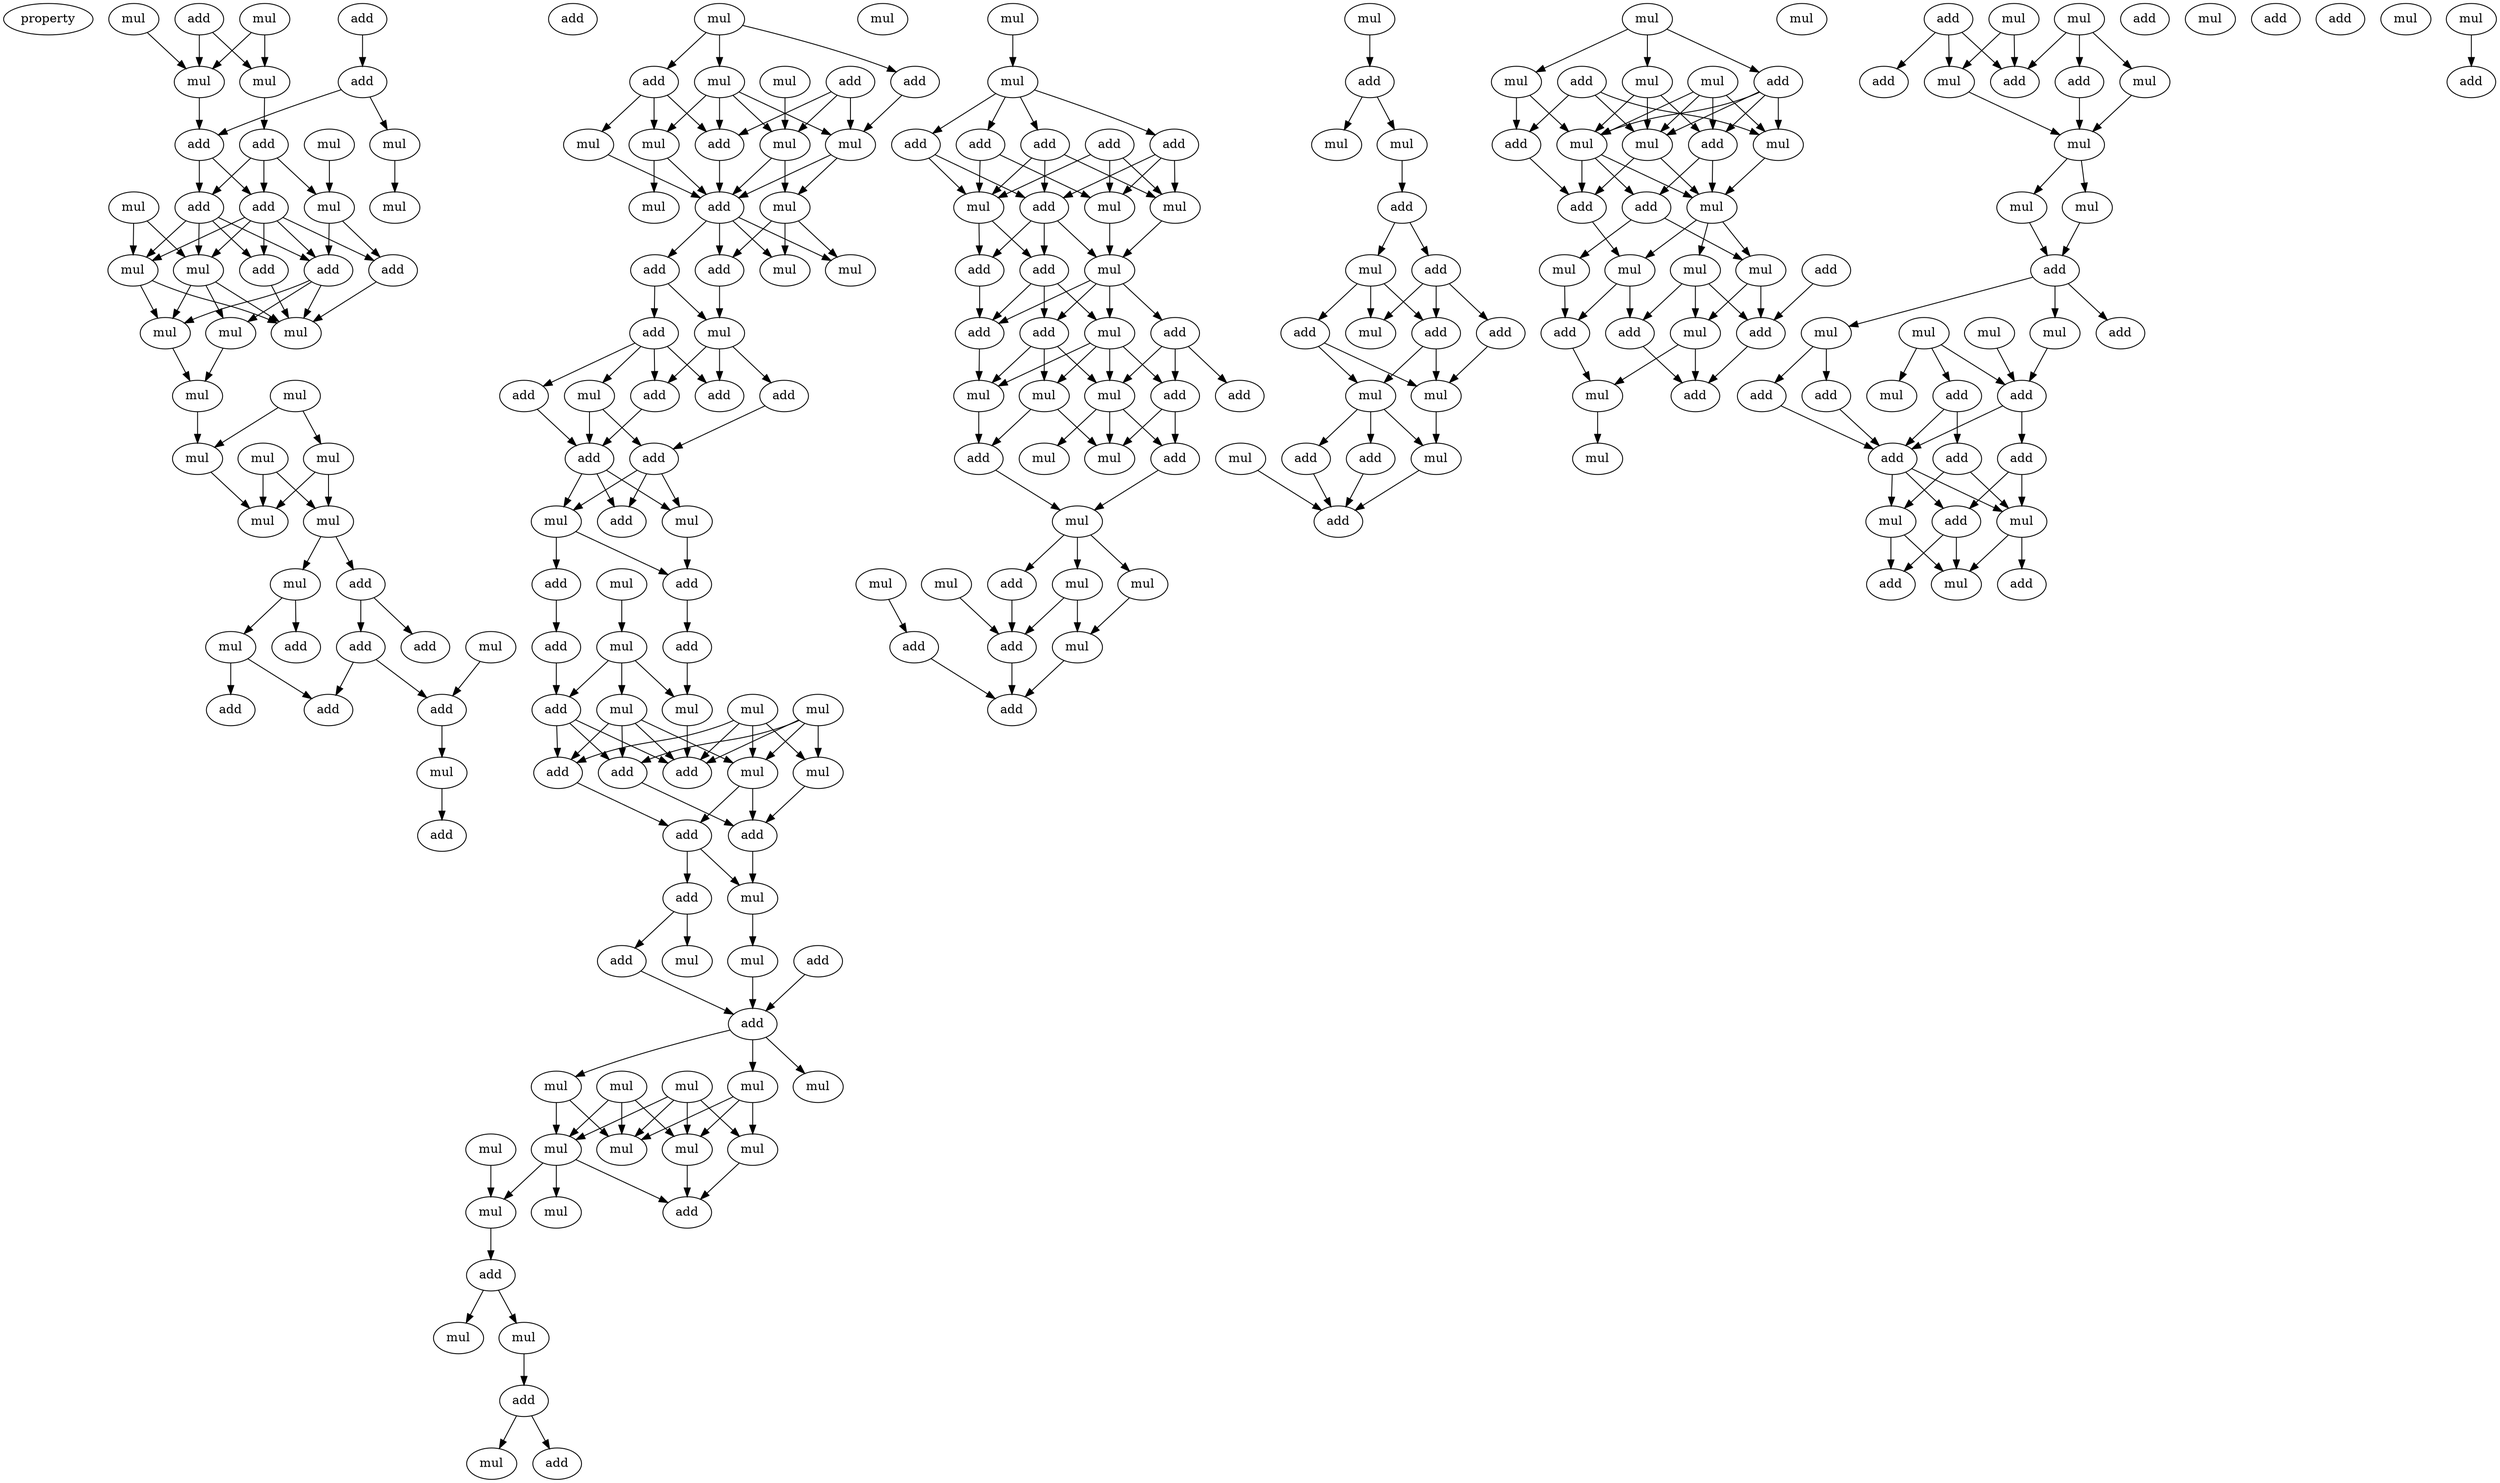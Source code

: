 digraph {
    node [fontcolor=black]
    property [mul=2,lf=1.3]
    0 [ label = mul ];
    1 [ label = add ];
    2 [ label = add ];
    3 [ label = mul ];
    4 [ label = add ];
    5 [ label = mul ];
    6 [ label = add ];
    7 [ label = mul ];
    8 [ label = add ];
    9 [ label = mul ];
    10 [ label = add ];
    11 [ label = mul ];
    12 [ label = mul ];
    13 [ label = mul ];
    14 [ label = add ];
    15 [ label = add ];
    16 [ label = mul ];
    17 [ label = add ];
    18 [ label = mul ];
    19 [ label = add ];
    20 [ label = mul ];
    21 [ label = add ];
    22 [ label = mul ];
    23 [ label = mul ];
    24 [ label = mul ];
    25 [ label = mul ];
    26 [ label = mul ];
    27 [ label = mul ];
    28 [ label = mul ];
    29 [ label = mul ];
    30 [ label = mul ];
    31 [ label = mul ];
    32 [ label = mul ];
    33 [ label = add ];
    34 [ label = mul ];
    35 [ label = mul ];
    36 [ label = add ];
    37 [ label = add ];
    38 [ label = add ];
    39 [ label = add ];
    40 [ label = add ];
    41 [ label = add ];
    42 [ label = mul ];
    43 [ label = mul ];
    44 [ label = add ];
    45 [ label = mul ];
    46 [ label = add ];
    47 [ label = add ];
    48 [ label = mul ];
    49 [ label = add ];
    50 [ label = mul ];
    51 [ label = mul ];
    52 [ label = add ];
    53 [ label = mul ];
    54 [ label = mul ];
    55 [ label = mul ];
    56 [ label = add ];
    57 [ label = mul ];
    58 [ label = add ];
    59 [ label = mul ];
    60 [ label = mul ];
    61 [ label = add ];
    62 [ label = mul ];
    63 [ label = add ];
    64 [ label = mul ];
    65 [ label = add ];
    66 [ label = add ];
    67 [ label = add ];
    68 [ label = add ];
    69 [ label = add ];
    70 [ label = add ];
    71 [ label = add ];
    72 [ label = mul ];
    73 [ label = mul ];
    74 [ label = add ];
    75 [ label = add ];
    76 [ label = mul ];
    77 [ label = mul ];
    78 [ label = add ];
    79 [ label = add ];
    80 [ label = mul ];
    81 [ label = mul ];
    82 [ label = mul ];
    83 [ label = mul ];
    84 [ label = add ];
    85 [ label = add ];
    86 [ label = add ];
    87 [ label = mul ];
    88 [ label = add ];
    89 [ label = mul ];
    90 [ label = add ];
    91 [ label = add ];
    92 [ label = mul ];
    93 [ label = add ];
    94 [ label = add ];
    95 [ label = add ];
    96 [ label = mul ];
    97 [ label = mul ];
    98 [ label = add ];
    99 [ label = mul ];
    100 [ label = mul ];
    101 [ label = mul ];
    102 [ label = mul ];
    103 [ label = mul ];
    104 [ label = mul ];
    105 [ label = mul ];
    106 [ label = mul ];
    107 [ label = mul ];
    108 [ label = mul ];
    109 [ label = add ];
    110 [ label = mul ];
    111 [ label = mul ];
    112 [ label = add ];
    113 [ label = mul ];
    114 [ label = mul ];
    115 [ label = mul ];
    116 [ label = add ];
    117 [ label = mul ];
    118 [ label = mul ];
    119 [ label = add ];
    120 [ label = mul ];
    121 [ label = add ];
    122 [ label = add ];
    123 [ label = add ];
    124 [ label = add ];
    125 [ label = add ];
    126 [ label = mul ];
    127 [ label = mul ];
    128 [ label = mul ];
    129 [ label = add ];
    130 [ label = add ];
    131 [ label = mul ];
    132 [ label = add ];
    133 [ label = add ];
    134 [ label = mul ];
    135 [ label = add ];
    136 [ label = add ];
    137 [ label = mul ];
    138 [ label = add ];
    139 [ label = mul ];
    140 [ label = mul ];
    141 [ label = add ];
    142 [ label = mul ];
    143 [ label = add ];
    144 [ label = add ];
    145 [ label = mul ];
    146 [ label = mul ];
    147 [ label = mul ];
    148 [ label = add ];
    149 [ label = mul ];
    150 [ label = mul ];
    151 [ label = mul ];
    152 [ label = add ];
    153 [ label = add ];
    154 [ label = mul ];
    155 [ label = add ];
    156 [ label = mul ];
    157 [ label = add ];
    158 [ label = mul ];
    159 [ label = mul ];
    160 [ label = add ];
    161 [ label = mul ];
    162 [ label = add ];
    163 [ label = mul ];
    164 [ label = add ];
    165 [ label = add ];
    166 [ label = add ];
    167 [ label = mul ];
    168 [ label = mul ];
    169 [ label = mul ];
    170 [ label = add ];
    171 [ label = add ];
    172 [ label = mul ];
    173 [ label = add ];
    174 [ label = mul ];
    175 [ label = mul ];
    176 [ label = add ];
    177 [ label = mul ];
    178 [ label = mul ];
    179 [ label = add ];
    180 [ label = add ];
    181 [ label = mul ];
    182 [ label = mul ];
    183 [ label = mul ];
    184 [ label = add ];
    185 [ label = add ];
    186 [ label = mul ];
    187 [ label = add ];
    188 [ label = mul ];
    189 [ label = mul ];
    190 [ label = mul ];
    191 [ label = mul ];
    192 [ label = add ];
    193 [ label = add ];
    194 [ label = mul ];
    195 [ label = add ];
    196 [ label = add ];
    197 [ label = mul ];
    198 [ label = add ];
    199 [ label = mul ];
    200 [ label = mul ];
    201 [ label = mul ];
    202 [ label = add ];
    203 [ label = add ];
    204 [ label = mul ];
    205 [ label = mul ];
    206 [ label = add ];
    207 [ label = add ];
    208 [ label = add ];
    209 [ label = mul ];
    210 [ label = mul ];
    211 [ label = mul ];
    212 [ label = mul ];
    213 [ label = mul ];
    214 [ label = add ];
    215 [ label = add ];
    216 [ label = mul ];
    217 [ label = add ];
    218 [ label = mul ];
    219 [ label = mul ];
    220 [ label = mul ];
    221 [ label = add ];
    222 [ label = mul ];
    223 [ label = add ];
    224 [ label = add ];
    225 [ label = add ];
    226 [ label = add ];
    227 [ label = add ];
    228 [ label = add ];
    229 [ label = mul ];
    230 [ label = add ];
    231 [ label = mul ];
    232 [ label = add ];
    233 [ label = mul ];
    234 [ label = add ];
    235 [ label = add ];
    236 [ label = mul ];
    237 [ label = mul ];
    238 [ label = add ];
    0 -> 5 [ name = 0 ];
    1 -> 5 [ name = 1 ];
    1 -> 7 [ name = 2 ];
    3 -> 5 [ name = 3 ];
    3 -> 7 [ name = 4 ];
    4 -> 6 [ name = 5 ];
    5 -> 8 [ name = 6 ];
    6 -> 8 [ name = 7 ];
    6 -> 9 [ name = 8 ];
    7 -> 10 [ name = 9 ];
    8 -> 14 [ name = 10 ];
    8 -> 15 [ name = 11 ];
    9 -> 13 [ name = 12 ];
    10 -> 14 [ name = 13 ];
    10 -> 15 [ name = 14 ];
    10 -> 16 [ name = 15 ];
    11 -> 16 [ name = 16 ];
    12 -> 18 [ name = 17 ];
    12 -> 20 [ name = 18 ];
    14 -> 17 [ name = 19 ];
    14 -> 18 [ name = 20 ];
    14 -> 19 [ name = 21 ];
    14 -> 20 [ name = 22 ];
    14 -> 21 [ name = 23 ];
    15 -> 17 [ name = 24 ];
    15 -> 18 [ name = 25 ];
    15 -> 19 [ name = 26 ];
    15 -> 20 [ name = 27 ];
    16 -> 17 [ name = 28 ];
    16 -> 21 [ name = 29 ];
    17 -> 22 [ name = 30 ];
    17 -> 23 [ name = 31 ];
    17 -> 24 [ name = 32 ];
    18 -> 23 [ name = 33 ];
    18 -> 24 [ name = 34 ];
    19 -> 23 [ name = 35 ];
    20 -> 22 [ name = 36 ];
    20 -> 23 [ name = 37 ];
    20 -> 24 [ name = 38 ];
    21 -> 23 [ name = 39 ];
    22 -> 26 [ name = 40 ];
    24 -> 26 [ name = 41 ];
    25 -> 27 [ name = 42 ];
    25 -> 29 [ name = 43 ];
    26 -> 29 [ name = 44 ];
    27 -> 30 [ name = 45 ];
    27 -> 31 [ name = 46 ];
    28 -> 30 [ name = 47 ];
    28 -> 31 [ name = 48 ];
    29 -> 31 [ name = 49 ];
    30 -> 32 [ name = 50 ];
    30 -> 33 [ name = 51 ];
    32 -> 35 [ name = 52 ];
    32 -> 38 [ name = 53 ];
    33 -> 36 [ name = 54 ];
    33 -> 37 [ name = 55 ];
    34 -> 39 [ name = 56 ];
    35 -> 40 [ name = 57 ];
    35 -> 41 [ name = 58 ];
    36 -> 39 [ name = 59 ];
    36 -> 41 [ name = 60 ];
    39 -> 42 [ name = 61 ];
    42 -> 44 [ name = 62 ];
    43 -> 45 [ name = 63 ];
    43 -> 47 [ name = 64 ];
    43 -> 49 [ name = 65 ];
    45 -> 51 [ name = 66 ];
    45 -> 52 [ name = 67 ];
    45 -> 53 [ name = 68 ];
    45 -> 54 [ name = 69 ];
    46 -> 51 [ name = 70 ];
    46 -> 52 [ name = 71 ];
    46 -> 53 [ name = 72 ];
    47 -> 50 [ name = 73 ];
    47 -> 52 [ name = 74 ];
    47 -> 54 [ name = 75 ];
    48 -> 53 [ name = 76 ];
    49 -> 51 [ name = 77 ];
    50 -> 56 [ name = 78 ];
    51 -> 55 [ name = 79 ];
    51 -> 56 [ name = 80 ];
    52 -> 56 [ name = 81 ];
    53 -> 55 [ name = 82 ];
    53 -> 56 [ name = 83 ];
    54 -> 56 [ name = 84 ];
    54 -> 57 [ name = 85 ];
    55 -> 59 [ name = 86 ];
    55 -> 60 [ name = 87 ];
    55 -> 61 [ name = 88 ];
    56 -> 58 [ name = 89 ];
    56 -> 59 [ name = 90 ];
    56 -> 60 [ name = 91 ];
    56 -> 61 [ name = 92 ];
    58 -> 62 [ name = 93 ];
    58 -> 63 [ name = 94 ];
    61 -> 62 [ name = 95 ];
    62 -> 65 [ name = 96 ];
    62 -> 67 [ name = 97 ];
    62 -> 68 [ name = 98 ];
    63 -> 64 [ name = 99 ];
    63 -> 65 [ name = 100 ];
    63 -> 66 [ name = 101 ];
    63 -> 68 [ name = 102 ];
    64 -> 69 [ name = 103 ];
    64 -> 70 [ name = 104 ];
    65 -> 69 [ name = 105 ];
    66 -> 69 [ name = 106 ];
    67 -> 70 [ name = 107 ];
    69 -> 71 [ name = 108 ];
    69 -> 72 [ name = 109 ];
    69 -> 73 [ name = 110 ];
    70 -> 71 [ name = 111 ];
    70 -> 72 [ name = 112 ];
    70 -> 73 [ name = 113 ];
    72 -> 74 [ name = 114 ];
    72 -> 75 [ name = 115 ];
    73 -> 75 [ name = 116 ];
    74 -> 79 [ name = 117 ];
    75 -> 78 [ name = 118 ];
    76 -> 77 [ name = 119 ];
    77 -> 82 [ name = 120 ];
    77 -> 83 [ name = 121 ];
    77 -> 84 [ name = 122 ];
    78 -> 83 [ name = 123 ];
    79 -> 84 [ name = 124 ];
    80 -> 86 [ name = 125 ];
    80 -> 87 [ name = 126 ];
    80 -> 88 [ name = 127 ];
    80 -> 89 [ name = 128 ];
    81 -> 85 [ name = 129 ];
    81 -> 86 [ name = 130 ];
    81 -> 87 [ name = 131 ];
    81 -> 89 [ name = 132 ];
    82 -> 85 [ name = 133 ];
    82 -> 86 [ name = 134 ];
    82 -> 88 [ name = 135 ];
    82 -> 89 [ name = 136 ];
    83 -> 86 [ name = 137 ];
    84 -> 85 [ name = 138 ];
    84 -> 86 [ name = 139 ];
    84 -> 88 [ name = 140 ];
    85 -> 90 [ name = 141 ];
    87 -> 91 [ name = 142 ];
    88 -> 91 [ name = 143 ];
    89 -> 90 [ name = 144 ];
    89 -> 91 [ name = 145 ];
    90 -> 92 [ name = 146 ];
    90 -> 93 [ name = 147 ];
    91 -> 92 [ name = 148 ];
    92 -> 96 [ name = 149 ];
    93 -> 94 [ name = 150 ];
    93 -> 97 [ name = 151 ];
    94 -> 98 [ name = 152 ];
    95 -> 98 [ name = 153 ];
    96 -> 98 [ name = 154 ];
    98 -> 99 [ name = 155 ];
    98 -> 101 [ name = 156 ];
    98 -> 103 [ name = 157 ];
    99 -> 106 [ name = 158 ];
    99 -> 108 [ name = 159 ];
    100 -> 106 [ name = 160 ];
    100 -> 107 [ name = 161 ];
    100 -> 108 [ name = 162 ];
    101 -> 105 [ name = 163 ];
    101 -> 107 [ name = 164 ];
    101 -> 108 [ name = 165 ];
    102 -> 105 [ name = 166 ];
    102 -> 106 [ name = 167 ];
    102 -> 107 [ name = 168 ];
    102 -> 108 [ name = 169 ];
    104 -> 111 [ name = 170 ];
    105 -> 109 [ name = 171 ];
    106 -> 109 [ name = 172 ];
    106 -> 110 [ name = 173 ];
    106 -> 111 [ name = 174 ];
    107 -> 109 [ name = 175 ];
    111 -> 112 [ name = 176 ];
    112 -> 114 [ name = 177 ];
    112 -> 115 [ name = 178 ];
    115 -> 116 [ name = 179 ];
    116 -> 118 [ name = 180 ];
    116 -> 119 [ name = 181 ];
    117 -> 120 [ name = 182 ];
    120 -> 121 [ name = 183 ];
    120 -> 122 [ name = 184 ];
    120 -> 123 [ name = 185 ];
    120 -> 125 [ name = 186 ];
    121 -> 127 [ name = 187 ];
    121 -> 128 [ name = 188 ];
    122 -> 128 [ name = 189 ];
    122 -> 129 [ name = 190 ];
    123 -> 126 [ name = 191 ];
    123 -> 128 [ name = 192 ];
    123 -> 129 [ name = 193 ];
    124 -> 126 [ name = 194 ];
    124 -> 127 [ name = 195 ];
    124 -> 128 [ name = 196 ];
    125 -> 126 [ name = 197 ];
    125 -> 127 [ name = 198 ];
    125 -> 129 [ name = 199 ];
    126 -> 131 [ name = 200 ];
    127 -> 131 [ name = 201 ];
    128 -> 130 [ name = 202 ];
    128 -> 132 [ name = 203 ];
    129 -> 130 [ name = 204 ];
    129 -> 131 [ name = 205 ];
    129 -> 132 [ name = 206 ];
    130 -> 133 [ name = 207 ];
    130 -> 134 [ name = 208 ];
    130 -> 135 [ name = 209 ];
    131 -> 133 [ name = 210 ];
    131 -> 134 [ name = 211 ];
    131 -> 135 [ name = 212 ];
    131 -> 136 [ name = 213 ];
    132 -> 133 [ name = 214 ];
    133 -> 140 [ name = 215 ];
    134 -> 137 [ name = 216 ];
    134 -> 139 [ name = 217 ];
    134 -> 140 [ name = 218 ];
    134 -> 141 [ name = 219 ];
    135 -> 137 [ name = 220 ];
    135 -> 139 [ name = 221 ];
    135 -> 140 [ name = 222 ];
    136 -> 138 [ name = 223 ];
    136 -> 139 [ name = 224 ];
    136 -> 141 [ name = 225 ];
    137 -> 142 [ name = 226 ];
    137 -> 144 [ name = 227 ];
    139 -> 142 [ name = 228 ];
    139 -> 143 [ name = 229 ];
    139 -> 145 [ name = 230 ];
    140 -> 144 [ name = 231 ];
    141 -> 142 [ name = 232 ];
    141 -> 143 [ name = 233 ];
    143 -> 146 [ name = 234 ];
    144 -> 146 [ name = 235 ];
    146 -> 148 [ name = 236 ];
    146 -> 149 [ name = 237 ];
    146 -> 150 [ name = 238 ];
    147 -> 153 [ name = 239 ];
    148 -> 153 [ name = 240 ];
    149 -> 153 [ name = 241 ];
    149 -> 154 [ name = 242 ];
    150 -> 154 [ name = 243 ];
    151 -> 152 [ name = 244 ];
    152 -> 155 [ name = 245 ];
    153 -> 155 [ name = 246 ];
    154 -> 155 [ name = 247 ];
    156 -> 157 [ name = 248 ];
    157 -> 158 [ name = 249 ];
    157 -> 159 [ name = 250 ];
    159 -> 160 [ name = 251 ];
    160 -> 161 [ name = 252 ];
    160 -> 162 [ name = 253 ];
    161 -> 163 [ name = 254 ];
    161 -> 164 [ name = 255 ];
    161 -> 166 [ name = 256 ];
    162 -> 163 [ name = 257 ];
    162 -> 164 [ name = 258 ];
    162 -> 165 [ name = 259 ];
    164 -> 167 [ name = 260 ];
    164 -> 168 [ name = 261 ];
    165 -> 168 [ name = 262 ];
    166 -> 167 [ name = 263 ];
    166 -> 168 [ name = 264 ];
    167 -> 170 [ name = 265 ];
    167 -> 171 [ name = 266 ];
    167 -> 172 [ name = 267 ];
    168 -> 172 [ name = 268 ];
    169 -> 173 [ name = 269 ];
    170 -> 173 [ name = 270 ];
    171 -> 173 [ name = 271 ];
    172 -> 173 [ name = 272 ];
    174 -> 175 [ name = 273 ];
    174 -> 178 [ name = 274 ];
    174 -> 179 [ name = 275 ];
    175 -> 182 [ name = 276 ];
    175 -> 184 [ name = 277 ];
    176 -> 181 [ name = 278 ];
    176 -> 183 [ name = 279 ];
    176 -> 184 [ name = 280 ];
    177 -> 180 [ name = 281 ];
    177 -> 181 [ name = 282 ];
    177 -> 182 [ name = 283 ];
    177 -> 183 [ name = 284 ];
    178 -> 180 [ name = 285 ];
    178 -> 182 [ name = 286 ];
    178 -> 183 [ name = 287 ];
    179 -> 180 [ name = 288 ];
    179 -> 181 [ name = 289 ];
    179 -> 182 [ name = 290 ];
    179 -> 183 [ name = 291 ];
    180 -> 185 [ name = 292 ];
    180 -> 186 [ name = 293 ];
    181 -> 186 [ name = 294 ];
    182 -> 185 [ name = 295 ];
    182 -> 186 [ name = 296 ];
    182 -> 187 [ name = 297 ];
    183 -> 186 [ name = 298 ];
    183 -> 187 [ name = 299 ];
    184 -> 187 [ name = 300 ];
    185 -> 189 [ name = 301 ];
    185 -> 190 [ name = 302 ];
    186 -> 188 [ name = 303 ];
    186 -> 189 [ name = 304 ];
    186 -> 191 [ name = 305 ];
    187 -> 191 [ name = 306 ];
    188 -> 193 [ name = 307 ];
    188 -> 194 [ name = 308 ];
    188 -> 196 [ name = 309 ];
    189 -> 193 [ name = 310 ];
    189 -> 194 [ name = 311 ];
    190 -> 195 [ name = 312 ];
    191 -> 195 [ name = 313 ];
    191 -> 196 [ name = 314 ];
    192 -> 193 [ name = 315 ];
    193 -> 198 [ name = 316 ];
    194 -> 198 [ name = 317 ];
    194 -> 199 [ name = 318 ];
    195 -> 199 [ name = 319 ];
    196 -> 198 [ name = 320 ];
    199 -> 200 [ name = 321 ];
    201 -> 205 [ name = 322 ];
    201 -> 206 [ name = 323 ];
    201 -> 208 [ name = 324 ];
    202 -> 206 [ name = 325 ];
    202 -> 207 [ name = 326 ];
    202 -> 209 [ name = 327 ];
    204 -> 206 [ name = 328 ];
    204 -> 209 [ name = 329 ];
    205 -> 210 [ name = 330 ];
    208 -> 210 [ name = 331 ];
    209 -> 210 [ name = 332 ];
    210 -> 212 [ name = 333 ];
    210 -> 213 [ name = 334 ];
    212 -> 215 [ name = 335 ];
    213 -> 215 [ name = 336 ];
    215 -> 216 [ name = 337 ];
    215 -> 217 [ name = 338 ];
    215 -> 218 [ name = 339 ];
    216 -> 221 [ name = 340 ];
    216 -> 223 [ name = 341 ];
    218 -> 225 [ name = 342 ];
    219 -> 225 [ name = 343 ];
    220 -> 222 [ name = 344 ];
    220 -> 224 [ name = 345 ];
    220 -> 225 [ name = 346 ];
    221 -> 228 [ name = 347 ];
    223 -> 228 [ name = 348 ];
    224 -> 227 [ name = 349 ];
    224 -> 228 [ name = 350 ];
    225 -> 226 [ name = 351 ];
    225 -> 228 [ name = 352 ];
    226 -> 229 [ name = 353 ];
    226 -> 230 [ name = 354 ];
    227 -> 229 [ name = 355 ];
    227 -> 231 [ name = 356 ];
    228 -> 229 [ name = 357 ];
    228 -> 230 [ name = 358 ];
    228 -> 231 [ name = 359 ];
    229 -> 233 [ name = 360 ];
    229 -> 234 [ name = 361 ];
    230 -> 232 [ name = 362 ];
    230 -> 233 [ name = 363 ];
    231 -> 232 [ name = 364 ];
    231 -> 233 [ name = 365 ];
    237 -> 238 [ name = 366 ];
}
